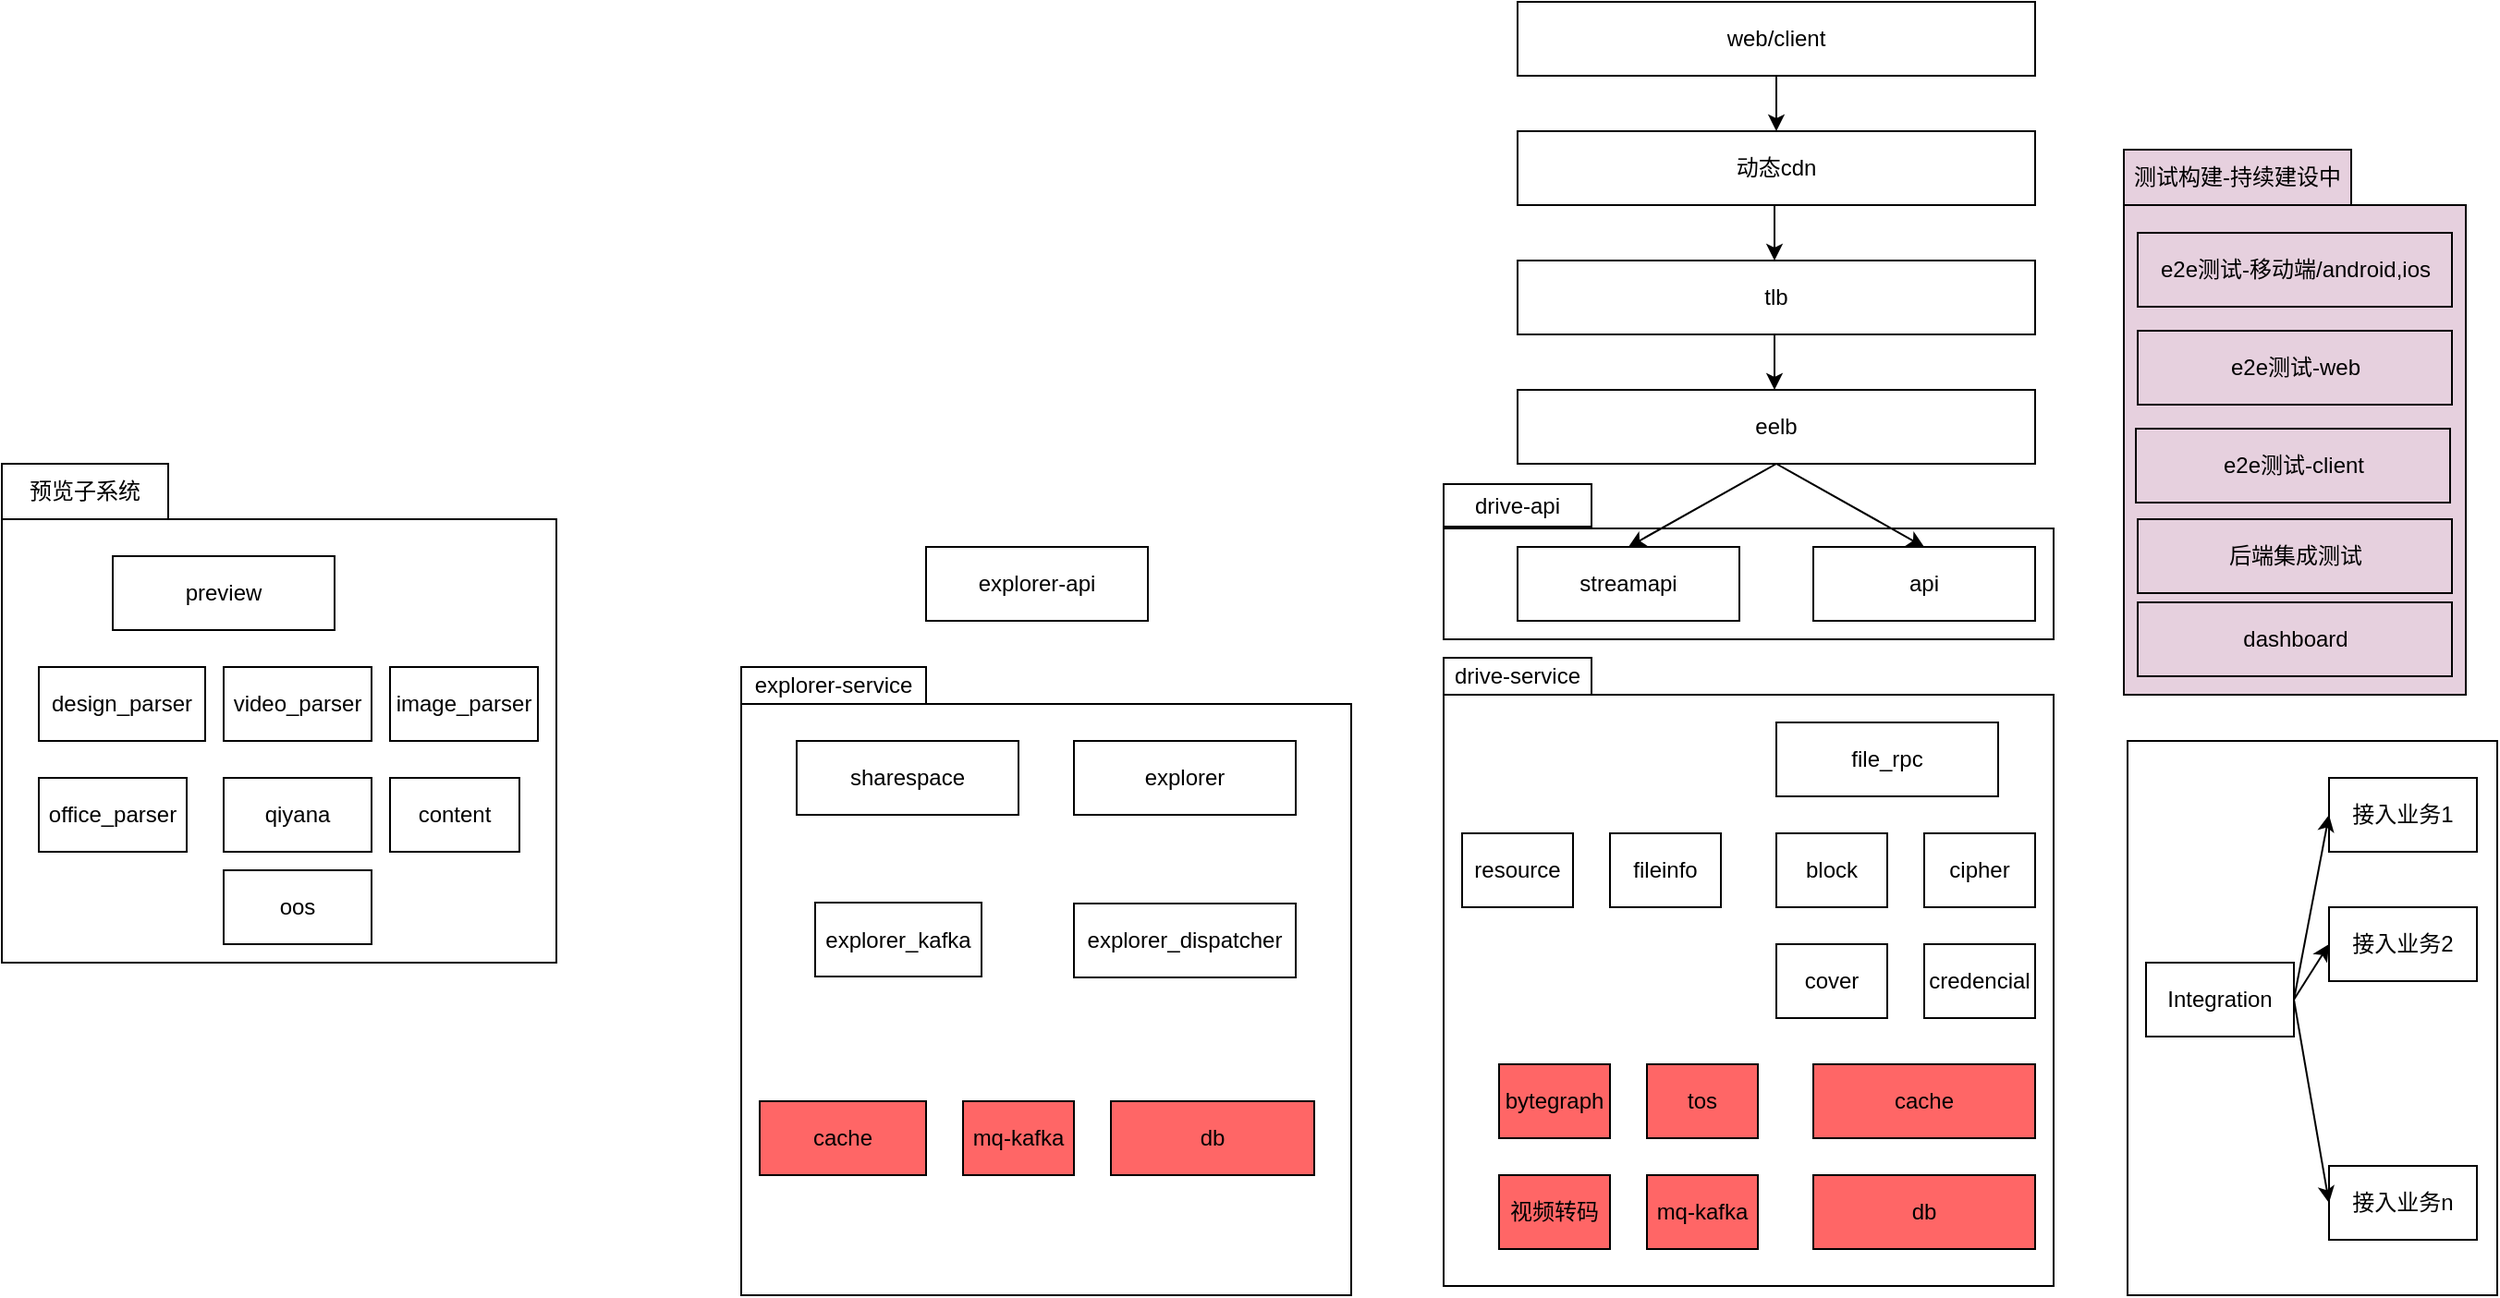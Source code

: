 <mxfile version="12.1.3" type="github" pages="1">
  <diagram id="BOEk1lN_Ds9qcJwE51JH" name="Page-1">
    <mxGraphModel dx="2207" dy="1942" grid="1" gridSize="10" guides="1" tooltips="1" connect="1" arrows="1" fold="1" page="1" pageScale="1" pageWidth="827" pageHeight="1169" math="0" shadow="0">
      <root>
        <mxCell id="0"/>
        <mxCell id="1" parent="0"/>
        <mxCell id="AS0iGIVpPN4j8ClQXOpq-1" value="" style="rounded=0;whiteSpace=wrap;html=1;" parent="1" vertex="1">
          <mxGeometry x="160" y="250" width="330" height="60" as="geometry"/>
        </mxCell>
        <mxCell id="hH2Sw-R2dPevOKpQbH9V-58" value="" style="rounded=0;whiteSpace=wrap;html=1;" parent="1" vertex="1">
          <mxGeometry x="160" y="340" width="330" height="320" as="geometry"/>
        </mxCell>
        <mxCell id="hH2Sw-R2dPevOKpQbH9V-43" value="" style="rounded=0;whiteSpace=wrap;html=1;fillColor=#E6D0DE;" parent="1" vertex="1">
          <mxGeometry x="528" y="75" width="185" height="265" as="geometry"/>
        </mxCell>
        <mxCell id="hH2Sw-R2dPevOKpQbH9V-37" value="" style="rounded=0;whiteSpace=wrap;html=1;" parent="1" vertex="1">
          <mxGeometry x="-620" y="245" width="300" height="240" as="geometry"/>
        </mxCell>
        <mxCell id="hH2Sw-R2dPevOKpQbH9V-22" value="" style="rounded=0;whiteSpace=wrap;html=1;" parent="1" vertex="1">
          <mxGeometry x="530" y="365" width="200" height="300" as="geometry"/>
        </mxCell>
        <mxCell id="hH2Sw-R2dPevOKpQbH9V-1" value="tlb" style="rounded=0;whiteSpace=wrap;html=1;" parent="1" vertex="1">
          <mxGeometry x="200" y="105" width="280" height="40" as="geometry"/>
        </mxCell>
        <mxCell id="hH2Sw-R2dPevOKpQbH9V-2" value="eelb" style="rounded=0;whiteSpace=wrap;html=1;" parent="1" vertex="1">
          <mxGeometry x="200" y="175" width="280" height="40" as="geometry"/>
        </mxCell>
        <mxCell id="hH2Sw-R2dPevOKpQbH9V-3" value="streamapi" style="rounded=0;whiteSpace=wrap;html=1;" parent="1" vertex="1">
          <mxGeometry x="200" y="260" width="120" height="40" as="geometry"/>
        </mxCell>
        <mxCell id="hH2Sw-R2dPevOKpQbH9V-4" value="动态cdn" style="rounded=0;whiteSpace=wrap;html=1;" parent="1" vertex="1">
          <mxGeometry x="200" y="35" width="280" height="40" as="geometry"/>
        </mxCell>
        <mxCell id="hH2Sw-R2dPevOKpQbH9V-5" value="web/client" style="rounded=0;whiteSpace=wrap;html=1;" parent="1" vertex="1">
          <mxGeometry x="200" y="-35" width="280" height="40" as="geometry"/>
        </mxCell>
        <mxCell id="hH2Sw-R2dPevOKpQbH9V-6" value="api" style="rounded=0;whiteSpace=wrap;html=1;" parent="1" vertex="1">
          <mxGeometry x="360" y="260" width="120" height="40" as="geometry"/>
        </mxCell>
        <mxCell id="hH2Sw-R2dPevOKpQbH9V-8" value="file_rpc" style="rounded=0;whiteSpace=wrap;html=1;" parent="1" vertex="1">
          <mxGeometry x="340" y="355" width="120" height="40" as="geometry"/>
        </mxCell>
        <mxCell id="hH2Sw-R2dPevOKpQbH9V-9" value="fileinfo" style="rounded=0;whiteSpace=wrap;html=1;" parent="1" vertex="1">
          <mxGeometry x="250" y="415" width="60" height="40" as="geometry"/>
        </mxCell>
        <mxCell id="hH2Sw-R2dPevOKpQbH9V-10" value="block" style="rounded=0;whiteSpace=wrap;html=1;" parent="1" vertex="1">
          <mxGeometry x="340" y="415" width="60" height="40" as="geometry"/>
        </mxCell>
        <mxCell id="hH2Sw-R2dPevOKpQbH9V-11" value="cipher" style="rounded=0;whiteSpace=wrap;html=1;" parent="1" vertex="1">
          <mxGeometry x="420" y="415" width="60" height="40" as="geometry"/>
        </mxCell>
        <mxCell id="hH2Sw-R2dPevOKpQbH9V-12" value="cache" style="rounded=0;whiteSpace=wrap;html=1;fillColor=#FF6666;" parent="1" vertex="1">
          <mxGeometry x="360" y="540" width="120" height="40" as="geometry"/>
        </mxCell>
        <mxCell id="hH2Sw-R2dPevOKpQbH9V-13" value="db" style="rounded=0;whiteSpace=wrap;html=1;fillColor=#FF6666;" parent="1" vertex="1">
          <mxGeometry x="360" y="600" width="120" height="40" as="geometry"/>
        </mxCell>
        <mxCell id="hH2Sw-R2dPevOKpQbH9V-14" value="Integration" style="rounded=0;whiteSpace=wrap;html=1;" parent="1" vertex="1">
          <mxGeometry x="540" y="485" width="80" height="40" as="geometry"/>
        </mxCell>
        <mxCell id="hH2Sw-R2dPevOKpQbH9V-15" value="接入业务1" style="rounded=0;whiteSpace=wrap;html=1;" parent="1" vertex="1">
          <mxGeometry x="639" y="385" width="80" height="40" as="geometry"/>
        </mxCell>
        <mxCell id="hH2Sw-R2dPevOKpQbH9V-16" value="接入业务2" style="rounded=0;whiteSpace=wrap;html=1;" parent="1" vertex="1">
          <mxGeometry x="639" y="455" width="80" height="40" as="geometry"/>
        </mxCell>
        <mxCell id="hH2Sw-R2dPevOKpQbH9V-17" value="接入业务n" style="rounded=0;whiteSpace=wrap;html=1;" parent="1" vertex="1">
          <mxGeometry x="639" y="595" width="80" height="40" as="geometry"/>
        </mxCell>
        <mxCell id="hH2Sw-R2dPevOKpQbH9V-19" value="resource" style="rounded=0;whiteSpace=wrap;html=1;" parent="1" vertex="1">
          <mxGeometry x="170" y="415" width="60" height="40" as="geometry"/>
        </mxCell>
        <mxCell id="hH2Sw-R2dPevOKpQbH9V-20" value="bytegraph" style="rounded=0;whiteSpace=wrap;html=1;fillColor=#FF6666;" parent="1" vertex="1">
          <mxGeometry x="190" y="540" width="60" height="40" as="geometry"/>
        </mxCell>
        <mxCell id="hH2Sw-R2dPevOKpQbH9V-21" value="tos" style="rounded=0;whiteSpace=wrap;html=1;fillColor=#FF6666;" parent="1" vertex="1">
          <mxGeometry x="270" y="540" width="60" height="40" as="geometry"/>
        </mxCell>
        <mxCell id="hH2Sw-R2dPevOKpQbH9V-23" value="mq-kafka" style="rounded=0;whiteSpace=wrap;html=1;fillColor=#FF6666;" parent="1" vertex="1">
          <mxGeometry x="270" y="600" width="60" height="40" as="geometry"/>
        </mxCell>
        <mxCell id="hH2Sw-R2dPevOKpQbH9V-24" value="qiyana" style="rounded=0;whiteSpace=wrap;html=1;" parent="1" vertex="1">
          <mxGeometry x="-500" y="385" width="80" height="40" as="geometry"/>
        </mxCell>
        <mxCell id="hH2Sw-R2dPevOKpQbH9V-25" value="preview" style="rounded=0;whiteSpace=wrap;html=1;" parent="1" vertex="1">
          <mxGeometry x="-560" y="265" width="120" height="40" as="geometry"/>
        </mxCell>
        <mxCell id="hH2Sw-R2dPevOKpQbH9V-27" value="content" style="rounded=0;whiteSpace=wrap;html=1;" parent="1" vertex="1">
          <mxGeometry x="-410" y="385" width="70" height="40" as="geometry"/>
        </mxCell>
        <mxCell id="hH2Sw-R2dPevOKpQbH9V-28" value="image_parser" style="rounded=0;whiteSpace=wrap;html=1;" parent="1" vertex="1">
          <mxGeometry x="-410" y="325" width="80" height="40" as="geometry"/>
        </mxCell>
        <mxCell id="hH2Sw-R2dPevOKpQbH9V-29" value="design_parser" style="rounded=0;whiteSpace=wrap;html=1;" parent="1" vertex="1">
          <mxGeometry x="-600" y="325" width="90" height="40" as="geometry"/>
        </mxCell>
        <mxCell id="hH2Sw-R2dPevOKpQbH9V-30" value="video_parser" style="rounded=0;whiteSpace=wrap;html=1;" parent="1" vertex="1">
          <mxGeometry x="-500" y="325" width="80" height="40" as="geometry"/>
        </mxCell>
        <mxCell id="hH2Sw-R2dPevOKpQbH9V-31" value="office_parser" style="rounded=0;whiteSpace=wrap;html=1;" parent="1" vertex="1">
          <mxGeometry x="-600" y="385" width="80" height="40" as="geometry"/>
        </mxCell>
        <mxCell id="hH2Sw-R2dPevOKpQbH9V-32" value="oos" style="rounded=0;whiteSpace=wrap;html=1;" parent="1" vertex="1">
          <mxGeometry x="-500" y="435" width="80" height="40" as="geometry"/>
        </mxCell>
        <mxCell id="hH2Sw-R2dPevOKpQbH9V-34" value="视频转码" style="rounded=0;whiteSpace=wrap;html=1;fillColor=#FF6666;" parent="1" vertex="1">
          <mxGeometry x="190" y="600" width="60" height="40" as="geometry"/>
        </mxCell>
        <mxCell id="hH2Sw-R2dPevOKpQbH9V-35" value="credencial" style="rounded=0;whiteSpace=wrap;html=1;" parent="1" vertex="1">
          <mxGeometry x="420" y="475" width="60" height="40" as="geometry"/>
        </mxCell>
        <mxCell id="hH2Sw-R2dPevOKpQbH9V-36" value="cover" style="rounded=0;whiteSpace=wrap;html=1;" parent="1" vertex="1">
          <mxGeometry x="340" y="475" width="60" height="40" as="geometry"/>
        </mxCell>
        <mxCell id="hH2Sw-R2dPevOKpQbH9V-38" value="预览子系统" style="rounded=0;whiteSpace=wrap;html=1;" parent="1" vertex="1">
          <mxGeometry x="-620" y="215" width="90" height="30" as="geometry"/>
        </mxCell>
        <mxCell id="hH2Sw-R2dPevOKpQbH9V-40" value="e2e测试-移动端/android,ios" style="rounded=0;whiteSpace=wrap;html=1;fillColor=#E6D0DE;" parent="1" vertex="1">
          <mxGeometry x="535.5" y="90" width="170" height="40" as="geometry"/>
        </mxCell>
        <mxCell id="hH2Sw-R2dPevOKpQbH9V-41" value="e2e测试-web" style="rounded=0;whiteSpace=wrap;html=1;fillColor=#E6D0DE;" parent="1" vertex="1">
          <mxGeometry x="535.5" y="143" width="170" height="40" as="geometry"/>
        </mxCell>
        <mxCell id="hH2Sw-R2dPevOKpQbH9V-42" value="e2e测试-client" style="rounded=0;whiteSpace=wrap;html=1;fillColor=#E6D0DE;" parent="1" vertex="1">
          <mxGeometry x="534.5" y="196" width="170" height="40" as="geometry"/>
        </mxCell>
        <mxCell id="hH2Sw-R2dPevOKpQbH9V-44" value="测试构建-持续建设中" style="rounded=0;whiteSpace=wrap;html=1;fillColor=#E6D0DE;" parent="1" vertex="1">
          <mxGeometry x="528" y="45" width="123" height="30" as="geometry"/>
        </mxCell>
        <mxCell id="hH2Sw-R2dPevOKpQbH9V-45" value="后端集成测试" style="rounded=0;whiteSpace=wrap;html=1;fillColor=#E6D0DE;" parent="1" vertex="1">
          <mxGeometry x="535.5" y="245" width="170" height="40" as="geometry"/>
        </mxCell>
        <mxCell id="hH2Sw-R2dPevOKpQbH9V-46" value="" style="endArrow=classic;html=1;exitX=1;exitY=0.5;exitDx=0;exitDy=0;entryX=0;entryY=0.5;entryDx=0;entryDy=0;" parent="1" source="hH2Sw-R2dPevOKpQbH9V-14" target="hH2Sw-R2dPevOKpQbH9V-15" edge="1">
          <mxGeometry width="50" height="50" relative="1" as="geometry">
            <mxPoint x="770" y="665" as="sourcePoint"/>
            <mxPoint x="820" y="615" as="targetPoint"/>
          </mxGeometry>
        </mxCell>
        <mxCell id="hH2Sw-R2dPevOKpQbH9V-47" value="" style="endArrow=classic;html=1;exitX=1;exitY=0.5;exitDx=0;exitDy=0;entryX=0;entryY=0.5;entryDx=0;entryDy=0;" parent="1" source="hH2Sw-R2dPevOKpQbH9V-14" target="hH2Sw-R2dPevOKpQbH9V-16" edge="1">
          <mxGeometry width="50" height="50" relative="1" as="geometry">
            <mxPoint x="890" y="685" as="sourcePoint"/>
            <mxPoint x="940" y="635" as="targetPoint"/>
          </mxGeometry>
        </mxCell>
        <mxCell id="hH2Sw-R2dPevOKpQbH9V-48" value="" style="endArrow=classic;html=1;entryX=0;entryY=0.5;entryDx=0;entryDy=0;" parent="1" target="hH2Sw-R2dPevOKpQbH9V-17" edge="1">
          <mxGeometry width="50" height="50" relative="1" as="geometry">
            <mxPoint x="620" y="505" as="sourcePoint"/>
            <mxPoint x="860" y="605" as="targetPoint"/>
          </mxGeometry>
        </mxCell>
        <mxCell id="hH2Sw-R2dPevOKpQbH9V-50" value="" style="endArrow=classic;html=1;exitX=0.5;exitY=1;exitDx=0;exitDy=0;entryX=0.5;entryY=0;entryDx=0;entryDy=0;" parent="1" source="hH2Sw-R2dPevOKpQbH9V-5" target="hH2Sw-R2dPevOKpQbH9V-4" edge="1">
          <mxGeometry width="50" height="50" relative="1" as="geometry">
            <mxPoint x="600" y="75" as="sourcePoint"/>
            <mxPoint x="650" y="25" as="targetPoint"/>
          </mxGeometry>
        </mxCell>
        <mxCell id="hH2Sw-R2dPevOKpQbH9V-51" value="" style="endArrow=classic;html=1;exitX=0.5;exitY=1;exitDx=0;exitDy=0;entryX=0.5;entryY=0;entryDx=0;entryDy=0;" parent="1" edge="1">
          <mxGeometry width="50" height="50" relative="1" as="geometry">
            <mxPoint x="339" y="75" as="sourcePoint"/>
            <mxPoint x="339" y="105" as="targetPoint"/>
          </mxGeometry>
        </mxCell>
        <mxCell id="hH2Sw-R2dPevOKpQbH9V-52" value="" style="endArrow=classic;html=1;exitX=0.5;exitY=1;exitDx=0;exitDy=0;entryX=0.5;entryY=0;entryDx=0;entryDy=0;" parent="1" edge="1">
          <mxGeometry width="50" height="50" relative="1" as="geometry">
            <mxPoint x="339" y="145" as="sourcePoint"/>
            <mxPoint x="339" y="175" as="targetPoint"/>
          </mxGeometry>
        </mxCell>
        <mxCell id="hH2Sw-R2dPevOKpQbH9V-53" value="" style="endArrow=classic;html=1;exitX=0.5;exitY=1;exitDx=0;exitDy=0;entryX=0.5;entryY=0;entryDx=0;entryDy=0;" parent="1" source="hH2Sw-R2dPevOKpQbH9V-2" target="hH2Sw-R2dPevOKpQbH9V-3" edge="1">
          <mxGeometry width="50" height="50" relative="1" as="geometry">
            <mxPoint x="339.5" y="232.5" as="sourcePoint"/>
            <mxPoint x="339.5" y="262.5" as="targetPoint"/>
          </mxGeometry>
        </mxCell>
        <mxCell id="hH2Sw-R2dPevOKpQbH9V-54" value="" style="endArrow=classic;html=1;entryX=0.5;entryY=0;entryDx=0;entryDy=0;exitX=0.5;exitY=1;exitDx=0;exitDy=0;" parent="1" source="hH2Sw-R2dPevOKpQbH9V-2" target="hH2Sw-R2dPevOKpQbH9V-6" edge="1">
          <mxGeometry width="50" height="50" relative="1" as="geometry">
            <mxPoint x="340" y="230" as="sourcePoint"/>
            <mxPoint x="270" y="270" as="targetPoint"/>
          </mxGeometry>
        </mxCell>
        <mxCell id="hH2Sw-R2dPevOKpQbH9V-59" value="drive-service" style="rounded=0;whiteSpace=wrap;html=1;" parent="1" vertex="1">
          <mxGeometry x="160" y="320" width="80" height="20" as="geometry"/>
        </mxCell>
        <mxCell id="hH2Sw-R2dPevOKpQbH9V-62" value="dashboard" style="rounded=0;whiteSpace=wrap;html=1;fillColor=#E6D0DE;" parent="1" vertex="1">
          <mxGeometry x="535.5" y="290" width="170" height="40" as="geometry"/>
        </mxCell>
        <mxCell id="AS0iGIVpPN4j8ClQXOpq-2" value="drive-api" style="rounded=0;whiteSpace=wrap;html=1;" parent="1" vertex="1">
          <mxGeometry x="160" y="226" width="80" height="23" as="geometry"/>
        </mxCell>
        <mxCell id="AS0iGIVpPN4j8ClQXOpq-4" value="" style="rounded=0;whiteSpace=wrap;html=1;" parent="1" vertex="1">
          <mxGeometry x="-220" y="345" width="330" height="320" as="geometry"/>
        </mxCell>
        <mxCell id="AS0iGIVpPN4j8ClQXOpq-6" value="explorer-api" style="rounded=0;whiteSpace=wrap;html=1;" parent="1" vertex="1">
          <mxGeometry x="-120" y="260" width="120" height="40" as="geometry"/>
        </mxCell>
        <mxCell id="AS0iGIVpPN4j8ClQXOpq-7" value="explorer" style="rounded=0;whiteSpace=wrap;html=1;" parent="1" vertex="1">
          <mxGeometry x="-40" y="365" width="120" height="40" as="geometry"/>
        </mxCell>
        <mxCell id="AS0iGIVpPN4j8ClQXOpq-11" value="cache" style="rounded=0;whiteSpace=wrap;html=1;fillColor=#FF6666;" parent="1" vertex="1">
          <mxGeometry x="-210" y="560" width="90" height="40" as="geometry"/>
        </mxCell>
        <mxCell id="AS0iGIVpPN4j8ClQXOpq-12" value="db" style="rounded=0;whiteSpace=wrap;html=1;fillColor=#FF6666;" parent="1" vertex="1">
          <mxGeometry x="-20" y="560" width="110" height="40" as="geometry"/>
        </mxCell>
        <mxCell id="AS0iGIVpPN4j8ClQXOpq-16" value="mq-kafka" style="rounded=0;whiteSpace=wrap;html=1;fillColor=#FF6666;" parent="1" vertex="1">
          <mxGeometry x="-100" y="560" width="60" height="40" as="geometry"/>
        </mxCell>
        <mxCell id="AS0iGIVpPN4j8ClQXOpq-18" value="explorer_dispatcher" style="rounded=0;whiteSpace=wrap;html=1;" parent="1" vertex="1">
          <mxGeometry x="-40" y="453" width="120" height="40" as="geometry"/>
        </mxCell>
        <mxCell id="AS0iGIVpPN4j8ClQXOpq-19" value="explorer_kafka" style="rounded=0;whiteSpace=wrap;html=1;" parent="1" vertex="1">
          <mxGeometry x="-180" y="452.5" width="90" height="40" as="geometry"/>
        </mxCell>
        <mxCell id="AS0iGIVpPN4j8ClQXOpq-22" value="explorer-service" style="rounded=0;whiteSpace=wrap;html=1;" parent="1" vertex="1">
          <mxGeometry x="-220" y="325" width="100" height="20" as="geometry"/>
        </mxCell>
        <mxCell id="ibPrU7S0nuZg-OomAJcg-1" value="sharespace" style="rounded=0;whiteSpace=wrap;html=1;" vertex="1" parent="1">
          <mxGeometry x="-190" y="365" width="120" height="40" as="geometry"/>
        </mxCell>
      </root>
    </mxGraphModel>
  </diagram>
</mxfile>
